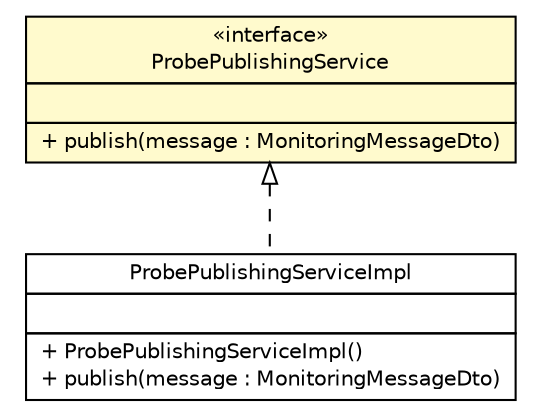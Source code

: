 #!/usr/local/bin/dot
#
# Class diagram 
# Generated by UMLGraph version 5.1 (http://www.umlgraph.org/)
#

digraph G {
	edge [fontname="Helvetica",fontsize=10,labelfontname="Helvetica",labelfontsize=10];
	node [fontname="Helvetica",fontsize=10,shape=plaintext];
	nodesep=0.25;
	ranksep=0.5;
	// net.sereneproject.collector.service.impl.ProbePublishingServiceImpl
	c374 [label=<<table title="net.sereneproject.collector.service.impl.ProbePublishingServiceImpl" border="0" cellborder="1" cellspacing="0" cellpadding="2" port="p" href="./impl/ProbePublishingServiceImpl.html">
		<tr><td><table border="0" cellspacing="0" cellpadding="1">
<tr><td align="center" balign="center"> ProbePublishingServiceImpl </td></tr>
		</table></td></tr>
		<tr><td><table border="0" cellspacing="0" cellpadding="1">
<tr><td align="left" balign="left">  </td></tr>
		</table></td></tr>
		<tr><td><table border="0" cellspacing="0" cellpadding="1">
<tr><td align="left" balign="left"> + ProbePublishingServiceImpl() </td></tr>
<tr><td align="left" balign="left"> + publish(message : MonitoringMessageDto) </td></tr>
		</table></td></tr>
		</table>>, fontname="Helvetica", fontcolor="black", fontsize=10.0];
	// net.sereneproject.collector.service.ProbePublishingService
	c375 [label=<<table title="net.sereneproject.collector.service.ProbePublishingService" border="0" cellborder="1" cellspacing="0" cellpadding="2" port="p" bgcolor="lemonChiffon" href="./ProbePublishingService.html">
		<tr><td><table border="0" cellspacing="0" cellpadding="1">
<tr><td align="center" balign="center"> &#171;interface&#187; </td></tr>
<tr><td align="center" balign="center"> ProbePublishingService </td></tr>
		</table></td></tr>
		<tr><td><table border="0" cellspacing="0" cellpadding="1">
<tr><td align="left" balign="left">  </td></tr>
		</table></td></tr>
		<tr><td><table border="0" cellspacing="0" cellpadding="1">
<tr><td align="left" balign="left"> + publish(message : MonitoringMessageDto) </td></tr>
		</table></td></tr>
		</table>>, fontname="Helvetica", fontcolor="black", fontsize=10.0];
	//net.sereneproject.collector.service.impl.ProbePublishingServiceImpl implements net.sereneproject.collector.service.ProbePublishingService
	c375:p -> c374:p [dir=back,arrowtail=empty,style=dashed];
}

